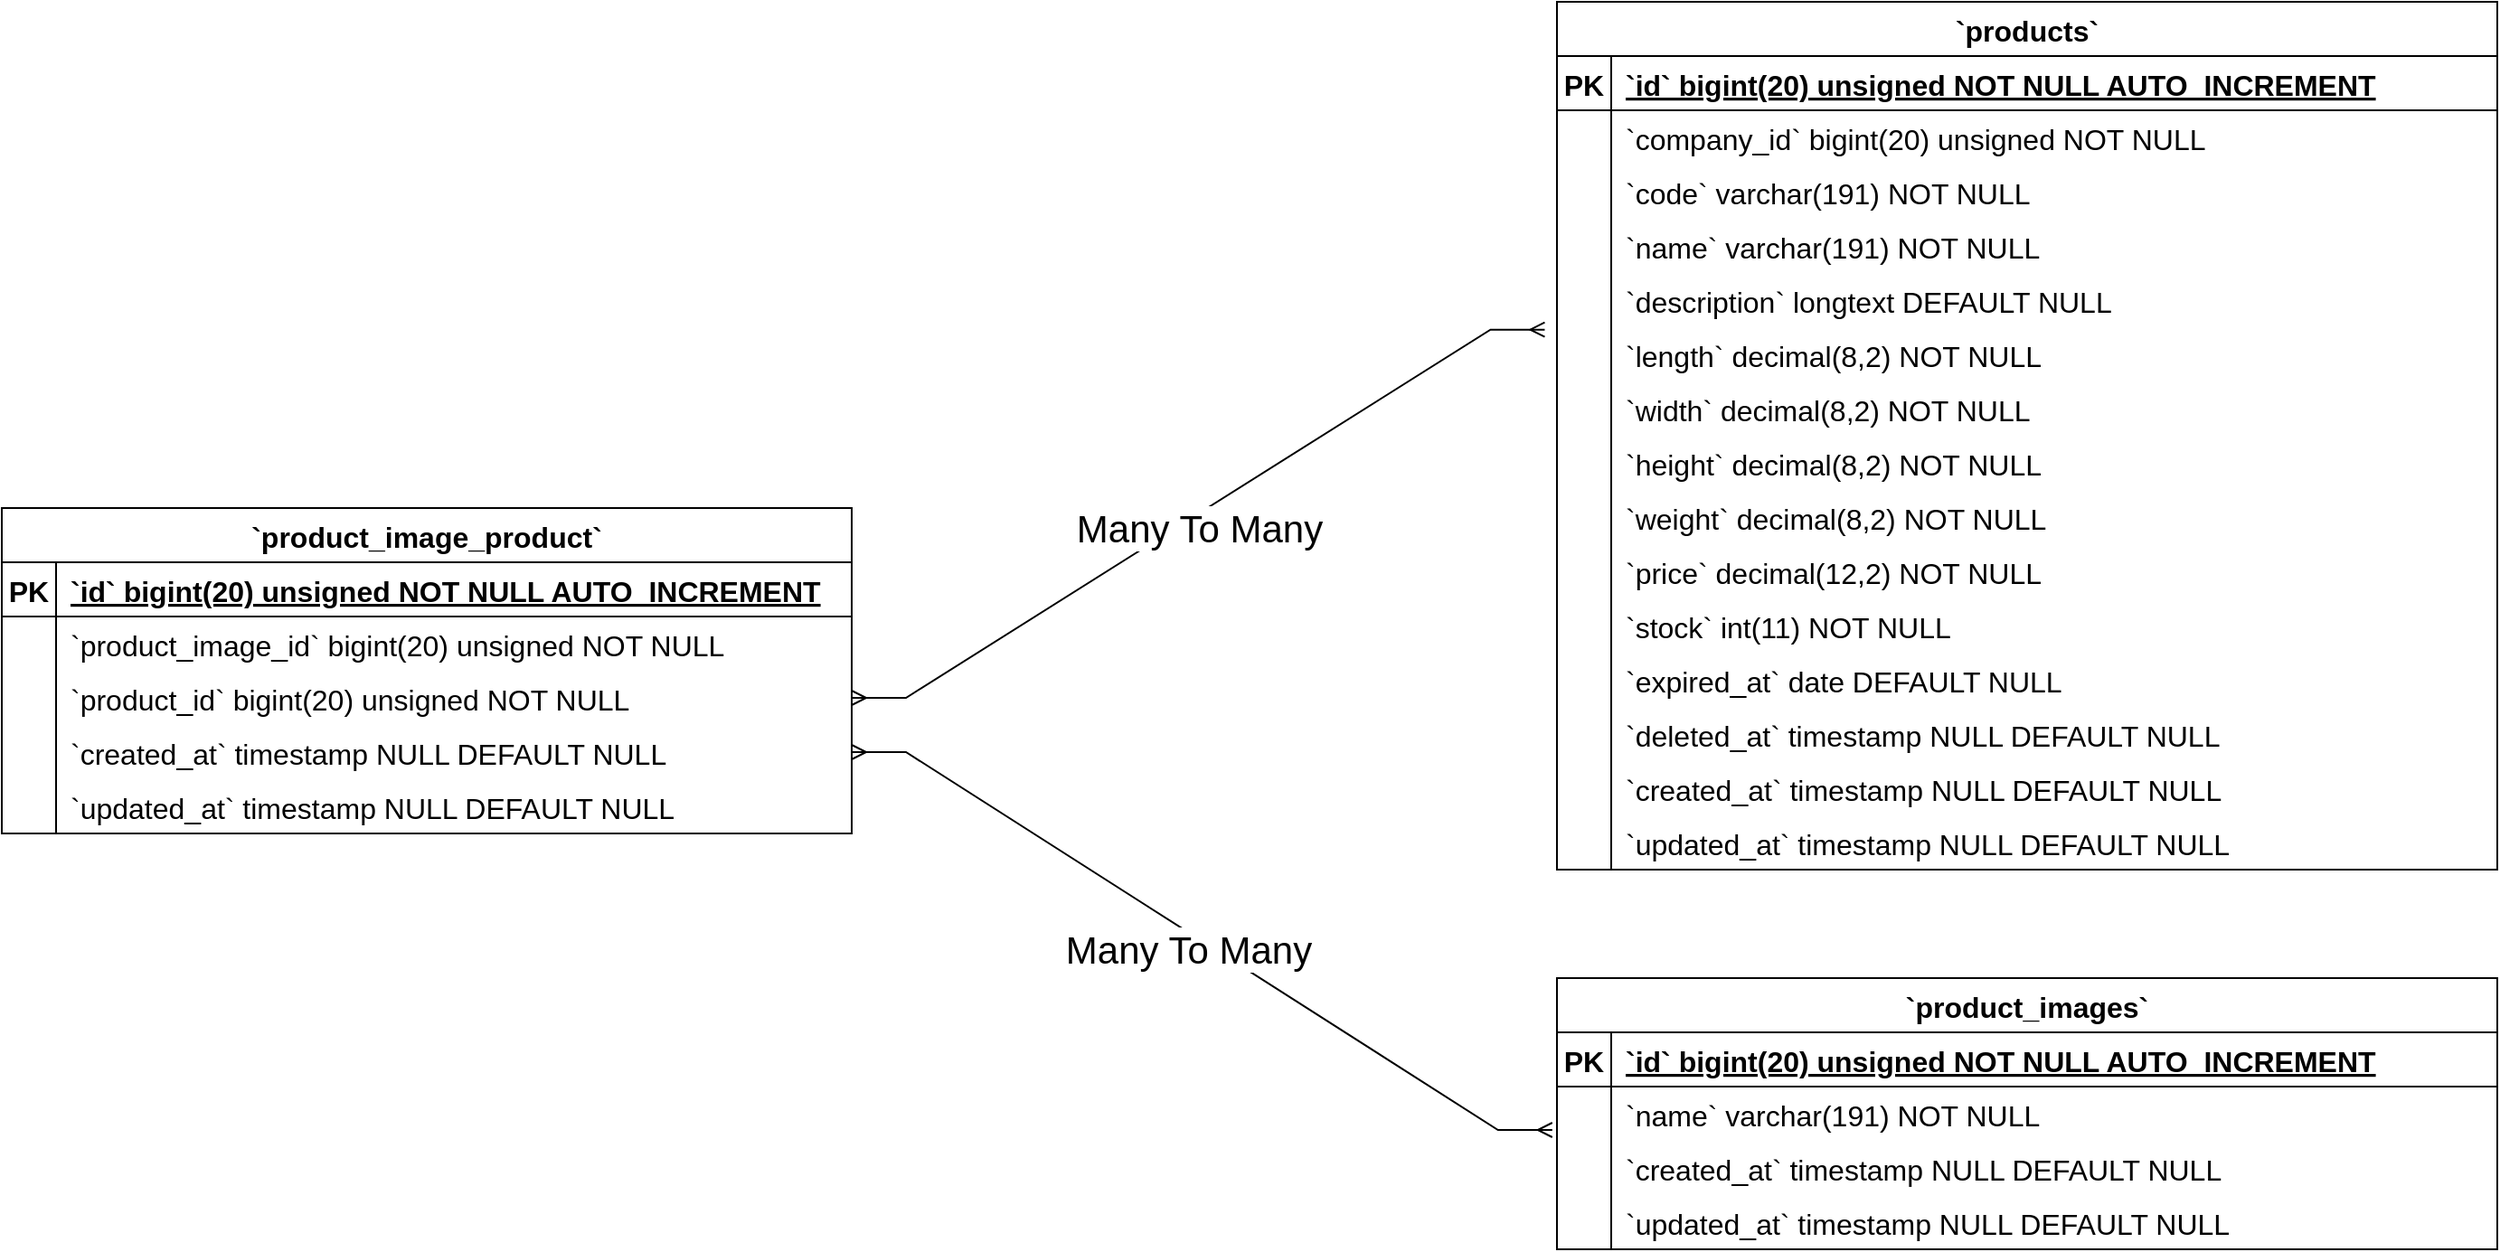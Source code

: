 <mxfile version="24.2.8" type="github">
  <diagram name="Page-1" id="Pa9MCiXlE8YnimnFzweT">
    <mxGraphModel dx="2438" dy="1924" grid="1" gridSize="10" guides="1" tooltips="1" connect="1" arrows="1" fold="1" page="1" pageScale="1" pageWidth="850" pageHeight="1100" math="0" shadow="0">
      <root>
        <mxCell id="0" />
        <mxCell id="1" parent="0" />
        <mxCell id="witN5gg1TcNGvjQ6K90e-1" value="`product_images`" style="shape=table;startSize=30;container=1;collapsible=1;childLayout=tableLayout;fixedRows=1;rowLines=0;fontStyle=1;align=center;resizeLast=1;fontSize=16;" vertex="1" parent="1">
          <mxGeometry x="610" y="520" width="520" height="150" as="geometry" />
        </mxCell>
        <mxCell id="witN5gg1TcNGvjQ6K90e-2" value="" style="shape=tableRow;horizontal=0;startSize=0;swimlaneHead=0;swimlaneBody=0;fillColor=none;collapsible=0;dropTarget=0;points=[[0,0.5],[1,0.5]];portConstraint=eastwest;strokeColor=inherit;top=0;left=0;right=0;bottom=1;fontSize=16;" vertex="1" parent="witN5gg1TcNGvjQ6K90e-1">
          <mxGeometry y="30" width="520" height="30" as="geometry" />
        </mxCell>
        <mxCell id="witN5gg1TcNGvjQ6K90e-3" value="PK" style="shape=partialRectangle;overflow=hidden;connectable=0;fillColor=none;strokeColor=inherit;top=0;left=0;bottom=0;right=0;fontStyle=1;fontSize=16;" vertex="1" parent="witN5gg1TcNGvjQ6K90e-2">
          <mxGeometry width="30" height="30" as="geometry">
            <mxRectangle width="30" height="30" as="alternateBounds" />
          </mxGeometry>
        </mxCell>
        <mxCell id="witN5gg1TcNGvjQ6K90e-4" value="`id` bigint(20) unsigned NOT NULL AUTO_INCREMENT" style="shape=partialRectangle;overflow=hidden;connectable=0;fillColor=none;align=left;strokeColor=inherit;top=0;left=0;bottom=0;right=0;spacingLeft=6;fontStyle=5;fontSize=16;" vertex="1" parent="witN5gg1TcNGvjQ6K90e-2">
          <mxGeometry x="30" width="490" height="30" as="geometry">
            <mxRectangle width="490" height="30" as="alternateBounds" />
          </mxGeometry>
        </mxCell>
        <mxCell id="witN5gg1TcNGvjQ6K90e-5" value="" style="shape=tableRow;horizontal=0;startSize=0;swimlaneHead=0;swimlaneBody=0;fillColor=none;collapsible=0;dropTarget=0;points=[[0,0.5],[1,0.5]];portConstraint=eastwest;strokeColor=inherit;top=0;left=0;right=0;bottom=0;fontSize=16;" vertex="1" parent="witN5gg1TcNGvjQ6K90e-1">
          <mxGeometry y="60" width="520" height="30" as="geometry" />
        </mxCell>
        <mxCell id="witN5gg1TcNGvjQ6K90e-6" value="" style="shape=partialRectangle;overflow=hidden;connectable=0;fillColor=none;strokeColor=inherit;top=0;left=0;bottom=0;right=0;fontSize=16;" vertex="1" parent="witN5gg1TcNGvjQ6K90e-5">
          <mxGeometry width="30" height="30" as="geometry">
            <mxRectangle width="30" height="30" as="alternateBounds" />
          </mxGeometry>
        </mxCell>
        <mxCell id="witN5gg1TcNGvjQ6K90e-7" value="`name` varchar(191) NOT NULL" style="shape=partialRectangle;overflow=hidden;connectable=0;fillColor=none;align=left;strokeColor=inherit;top=0;left=0;bottom=0;right=0;spacingLeft=6;fontSize=16;" vertex="1" parent="witN5gg1TcNGvjQ6K90e-5">
          <mxGeometry x="30" width="490" height="30" as="geometry">
            <mxRectangle width="490" height="30" as="alternateBounds" />
          </mxGeometry>
        </mxCell>
        <mxCell id="witN5gg1TcNGvjQ6K90e-8" value="" style="shape=tableRow;horizontal=0;startSize=0;swimlaneHead=0;swimlaneBody=0;fillColor=none;collapsible=0;dropTarget=0;points=[[0,0.5],[1,0.5]];portConstraint=eastwest;strokeColor=inherit;top=0;left=0;right=0;bottom=0;fontSize=16;" vertex="1" parent="witN5gg1TcNGvjQ6K90e-1">
          <mxGeometry y="90" width="520" height="30" as="geometry" />
        </mxCell>
        <mxCell id="witN5gg1TcNGvjQ6K90e-9" value="" style="shape=partialRectangle;overflow=hidden;connectable=0;fillColor=none;strokeColor=inherit;top=0;left=0;bottom=0;right=0;fontSize=16;" vertex="1" parent="witN5gg1TcNGvjQ6K90e-8">
          <mxGeometry width="30" height="30" as="geometry">
            <mxRectangle width="30" height="30" as="alternateBounds" />
          </mxGeometry>
        </mxCell>
        <mxCell id="witN5gg1TcNGvjQ6K90e-10" value="`created_at` timestamp NULL DEFAULT NULL" style="shape=partialRectangle;overflow=hidden;connectable=0;fillColor=none;align=left;strokeColor=inherit;top=0;left=0;bottom=0;right=0;spacingLeft=6;fontSize=16;" vertex="1" parent="witN5gg1TcNGvjQ6K90e-8">
          <mxGeometry x="30" width="490" height="30" as="geometry">
            <mxRectangle width="490" height="30" as="alternateBounds" />
          </mxGeometry>
        </mxCell>
        <mxCell id="witN5gg1TcNGvjQ6K90e-11" value="" style="shape=tableRow;horizontal=0;startSize=0;swimlaneHead=0;swimlaneBody=0;fillColor=none;collapsible=0;dropTarget=0;points=[[0,0.5],[1,0.5]];portConstraint=eastwest;strokeColor=inherit;top=0;left=0;right=0;bottom=0;fontSize=16;" vertex="1" parent="witN5gg1TcNGvjQ6K90e-1">
          <mxGeometry y="120" width="520" height="30" as="geometry" />
        </mxCell>
        <mxCell id="witN5gg1TcNGvjQ6K90e-12" value="" style="shape=partialRectangle;overflow=hidden;connectable=0;fillColor=none;strokeColor=inherit;top=0;left=0;bottom=0;right=0;fontSize=16;" vertex="1" parent="witN5gg1TcNGvjQ6K90e-11">
          <mxGeometry width="30" height="30" as="geometry">
            <mxRectangle width="30" height="30" as="alternateBounds" />
          </mxGeometry>
        </mxCell>
        <mxCell id="witN5gg1TcNGvjQ6K90e-13" value="`updated_at` timestamp NULL DEFAULT NULL" style="shape=partialRectangle;overflow=hidden;connectable=0;fillColor=none;align=left;strokeColor=inherit;top=0;left=0;bottom=0;right=0;spacingLeft=6;fontSize=16;" vertex="1" parent="witN5gg1TcNGvjQ6K90e-11">
          <mxGeometry x="30" width="490" height="30" as="geometry">
            <mxRectangle width="490" height="30" as="alternateBounds" />
          </mxGeometry>
        </mxCell>
        <mxCell id="witN5gg1TcNGvjQ6K90e-14" value="`product_image_product`" style="shape=table;startSize=30;container=1;collapsible=1;childLayout=tableLayout;fixedRows=1;rowLines=0;fontStyle=1;align=center;resizeLast=1;fontSize=16;" vertex="1" parent="1">
          <mxGeometry x="-250" y="260" width="470" height="180" as="geometry" />
        </mxCell>
        <mxCell id="witN5gg1TcNGvjQ6K90e-15" value="" style="shape=tableRow;horizontal=0;startSize=0;swimlaneHead=0;swimlaneBody=0;fillColor=none;collapsible=0;dropTarget=0;points=[[0,0.5],[1,0.5]];portConstraint=eastwest;strokeColor=inherit;top=0;left=0;right=0;bottom=1;fontSize=16;" vertex="1" parent="witN5gg1TcNGvjQ6K90e-14">
          <mxGeometry y="30" width="470" height="30" as="geometry" />
        </mxCell>
        <mxCell id="witN5gg1TcNGvjQ6K90e-16" value="PK" style="shape=partialRectangle;overflow=hidden;connectable=0;fillColor=none;strokeColor=inherit;top=0;left=0;bottom=0;right=0;fontStyle=1;fontSize=16;" vertex="1" parent="witN5gg1TcNGvjQ6K90e-15">
          <mxGeometry width="30" height="30" as="geometry">
            <mxRectangle width="30" height="30" as="alternateBounds" />
          </mxGeometry>
        </mxCell>
        <mxCell id="witN5gg1TcNGvjQ6K90e-17" value="`id` bigint(20) unsigned NOT NULL AUTO_INCREMENT" style="shape=partialRectangle;overflow=hidden;connectable=0;fillColor=none;align=left;strokeColor=inherit;top=0;left=0;bottom=0;right=0;spacingLeft=6;fontStyle=5;fontSize=16;" vertex="1" parent="witN5gg1TcNGvjQ6K90e-15">
          <mxGeometry x="30" width="440" height="30" as="geometry">
            <mxRectangle width="440" height="30" as="alternateBounds" />
          </mxGeometry>
        </mxCell>
        <mxCell id="witN5gg1TcNGvjQ6K90e-18" value="" style="shape=tableRow;horizontal=0;startSize=0;swimlaneHead=0;swimlaneBody=0;fillColor=none;collapsible=0;dropTarget=0;points=[[0,0.5],[1,0.5]];portConstraint=eastwest;strokeColor=inherit;top=0;left=0;right=0;bottom=0;fontSize=16;" vertex="1" parent="witN5gg1TcNGvjQ6K90e-14">
          <mxGeometry y="60" width="470" height="30" as="geometry" />
        </mxCell>
        <mxCell id="witN5gg1TcNGvjQ6K90e-19" value="" style="shape=partialRectangle;overflow=hidden;connectable=0;fillColor=none;strokeColor=inherit;top=0;left=0;bottom=0;right=0;fontSize=16;" vertex="1" parent="witN5gg1TcNGvjQ6K90e-18">
          <mxGeometry width="30" height="30" as="geometry">
            <mxRectangle width="30" height="30" as="alternateBounds" />
          </mxGeometry>
        </mxCell>
        <mxCell id="witN5gg1TcNGvjQ6K90e-20" value="`product_image_id` bigint(20) unsigned NOT NULL" style="shape=partialRectangle;overflow=hidden;connectable=0;fillColor=none;align=left;strokeColor=inherit;top=0;left=0;bottom=0;right=0;spacingLeft=6;fontSize=16;" vertex="1" parent="witN5gg1TcNGvjQ6K90e-18">
          <mxGeometry x="30" width="440" height="30" as="geometry">
            <mxRectangle width="440" height="30" as="alternateBounds" />
          </mxGeometry>
        </mxCell>
        <mxCell id="witN5gg1TcNGvjQ6K90e-21" value="" style="shape=tableRow;horizontal=0;startSize=0;swimlaneHead=0;swimlaneBody=0;fillColor=none;collapsible=0;dropTarget=0;points=[[0,0.5],[1,0.5]];portConstraint=eastwest;strokeColor=inherit;top=0;left=0;right=0;bottom=0;fontSize=16;" vertex="1" parent="witN5gg1TcNGvjQ6K90e-14">
          <mxGeometry y="90" width="470" height="30" as="geometry" />
        </mxCell>
        <mxCell id="witN5gg1TcNGvjQ6K90e-22" value="" style="shape=partialRectangle;overflow=hidden;connectable=0;fillColor=none;strokeColor=inherit;top=0;left=0;bottom=0;right=0;fontSize=16;" vertex="1" parent="witN5gg1TcNGvjQ6K90e-21">
          <mxGeometry width="30" height="30" as="geometry">
            <mxRectangle width="30" height="30" as="alternateBounds" />
          </mxGeometry>
        </mxCell>
        <mxCell id="witN5gg1TcNGvjQ6K90e-23" value="`product_id` bigint(20) unsigned NOT NULL" style="shape=partialRectangle;overflow=hidden;connectable=0;fillColor=none;align=left;strokeColor=inherit;top=0;left=0;bottom=0;right=0;spacingLeft=6;fontSize=16;" vertex="1" parent="witN5gg1TcNGvjQ6K90e-21">
          <mxGeometry x="30" width="440" height="30" as="geometry">
            <mxRectangle width="440" height="30" as="alternateBounds" />
          </mxGeometry>
        </mxCell>
        <mxCell id="witN5gg1TcNGvjQ6K90e-24" value="" style="shape=tableRow;horizontal=0;startSize=0;swimlaneHead=0;swimlaneBody=0;fillColor=none;collapsible=0;dropTarget=0;points=[[0,0.5],[1,0.5]];portConstraint=eastwest;strokeColor=inherit;top=0;left=0;right=0;bottom=0;fontSize=16;" vertex="1" parent="witN5gg1TcNGvjQ6K90e-14">
          <mxGeometry y="120" width="470" height="30" as="geometry" />
        </mxCell>
        <mxCell id="witN5gg1TcNGvjQ6K90e-25" value="" style="shape=partialRectangle;overflow=hidden;connectable=0;fillColor=none;strokeColor=inherit;top=0;left=0;bottom=0;right=0;fontSize=16;" vertex="1" parent="witN5gg1TcNGvjQ6K90e-24">
          <mxGeometry width="30" height="30" as="geometry">
            <mxRectangle width="30" height="30" as="alternateBounds" />
          </mxGeometry>
        </mxCell>
        <mxCell id="witN5gg1TcNGvjQ6K90e-26" value="`created_at` timestamp NULL DEFAULT NULL" style="shape=partialRectangle;overflow=hidden;connectable=0;fillColor=none;align=left;strokeColor=inherit;top=0;left=0;bottom=0;right=0;spacingLeft=6;fontSize=16;" vertex="1" parent="witN5gg1TcNGvjQ6K90e-24">
          <mxGeometry x="30" width="440" height="30" as="geometry">
            <mxRectangle width="440" height="30" as="alternateBounds" />
          </mxGeometry>
        </mxCell>
        <mxCell id="witN5gg1TcNGvjQ6K90e-27" value="" style="shape=tableRow;horizontal=0;startSize=0;swimlaneHead=0;swimlaneBody=0;fillColor=none;collapsible=0;dropTarget=0;points=[[0,0.5],[1,0.5]];portConstraint=eastwest;strokeColor=inherit;top=0;left=0;right=0;bottom=0;fontSize=16;" vertex="1" parent="witN5gg1TcNGvjQ6K90e-14">
          <mxGeometry y="150" width="470" height="30" as="geometry" />
        </mxCell>
        <mxCell id="witN5gg1TcNGvjQ6K90e-28" value="" style="shape=partialRectangle;overflow=hidden;connectable=0;fillColor=none;strokeColor=inherit;top=0;left=0;bottom=0;right=0;fontSize=16;" vertex="1" parent="witN5gg1TcNGvjQ6K90e-27">
          <mxGeometry width="30" height="30" as="geometry">
            <mxRectangle width="30" height="30" as="alternateBounds" />
          </mxGeometry>
        </mxCell>
        <mxCell id="witN5gg1TcNGvjQ6K90e-29" value="`updated_at` timestamp NULL DEFAULT NULL" style="shape=partialRectangle;overflow=hidden;connectable=0;fillColor=none;align=left;strokeColor=inherit;top=0;left=0;bottom=0;right=0;spacingLeft=6;fontSize=16;" vertex="1" parent="witN5gg1TcNGvjQ6K90e-27">
          <mxGeometry x="30" width="440" height="30" as="geometry">
            <mxRectangle width="440" height="30" as="alternateBounds" />
          </mxGeometry>
        </mxCell>
        <mxCell id="witN5gg1TcNGvjQ6K90e-30" value="`products`" style="shape=table;startSize=30;container=1;collapsible=1;childLayout=tableLayout;fixedRows=1;rowLines=0;fontStyle=1;align=center;resizeLast=1;fontSize=16;" vertex="1" parent="1">
          <mxGeometry x="610" y="-20" width="520" height="480" as="geometry" />
        </mxCell>
        <mxCell id="witN5gg1TcNGvjQ6K90e-31" value="" style="shape=tableRow;horizontal=0;startSize=0;swimlaneHead=0;swimlaneBody=0;fillColor=none;collapsible=0;dropTarget=0;points=[[0,0.5],[1,0.5]];portConstraint=eastwest;strokeColor=inherit;top=0;left=0;right=0;bottom=1;fontSize=16;" vertex="1" parent="witN5gg1TcNGvjQ6K90e-30">
          <mxGeometry y="30" width="520" height="30" as="geometry" />
        </mxCell>
        <mxCell id="witN5gg1TcNGvjQ6K90e-32" value="PK" style="shape=partialRectangle;overflow=hidden;connectable=0;fillColor=none;strokeColor=inherit;top=0;left=0;bottom=0;right=0;fontStyle=1;fontSize=16;" vertex="1" parent="witN5gg1TcNGvjQ6K90e-31">
          <mxGeometry width="30" height="30" as="geometry">
            <mxRectangle width="30" height="30" as="alternateBounds" />
          </mxGeometry>
        </mxCell>
        <mxCell id="witN5gg1TcNGvjQ6K90e-33" value="`id` bigint(20) unsigned NOT NULL AUTO_INCREMENT" style="shape=partialRectangle;overflow=hidden;connectable=0;fillColor=none;align=left;strokeColor=inherit;top=0;left=0;bottom=0;right=0;spacingLeft=6;fontStyle=5;fontSize=16;" vertex="1" parent="witN5gg1TcNGvjQ6K90e-31">
          <mxGeometry x="30" width="490" height="30" as="geometry">
            <mxRectangle width="490" height="30" as="alternateBounds" />
          </mxGeometry>
        </mxCell>
        <mxCell id="witN5gg1TcNGvjQ6K90e-34" value="" style="shape=tableRow;horizontal=0;startSize=0;swimlaneHead=0;swimlaneBody=0;fillColor=none;collapsible=0;dropTarget=0;points=[[0,0.5],[1,0.5]];portConstraint=eastwest;strokeColor=inherit;top=0;left=0;right=0;bottom=0;fontSize=16;" vertex="1" parent="witN5gg1TcNGvjQ6K90e-30">
          <mxGeometry y="60" width="520" height="30" as="geometry" />
        </mxCell>
        <mxCell id="witN5gg1TcNGvjQ6K90e-35" value="" style="shape=partialRectangle;overflow=hidden;connectable=0;fillColor=none;strokeColor=inherit;top=0;left=0;bottom=0;right=0;fontSize=16;" vertex="1" parent="witN5gg1TcNGvjQ6K90e-34">
          <mxGeometry width="30" height="30" as="geometry">
            <mxRectangle width="30" height="30" as="alternateBounds" />
          </mxGeometry>
        </mxCell>
        <mxCell id="witN5gg1TcNGvjQ6K90e-36" value="`company_id` bigint(20) unsigned NOT NULL" style="shape=partialRectangle;overflow=hidden;connectable=0;fillColor=none;align=left;strokeColor=inherit;top=0;left=0;bottom=0;right=0;spacingLeft=6;fontSize=16;" vertex="1" parent="witN5gg1TcNGvjQ6K90e-34">
          <mxGeometry x="30" width="490" height="30" as="geometry">
            <mxRectangle width="490" height="30" as="alternateBounds" />
          </mxGeometry>
        </mxCell>
        <mxCell id="witN5gg1TcNGvjQ6K90e-37" value="" style="shape=tableRow;horizontal=0;startSize=0;swimlaneHead=0;swimlaneBody=0;fillColor=none;collapsible=0;dropTarget=0;points=[[0,0.5],[1,0.5]];portConstraint=eastwest;strokeColor=inherit;top=0;left=0;right=0;bottom=0;fontSize=16;" vertex="1" parent="witN5gg1TcNGvjQ6K90e-30">
          <mxGeometry y="90" width="520" height="30" as="geometry" />
        </mxCell>
        <mxCell id="witN5gg1TcNGvjQ6K90e-38" value="" style="shape=partialRectangle;overflow=hidden;connectable=0;fillColor=none;strokeColor=inherit;top=0;left=0;bottom=0;right=0;fontSize=16;" vertex="1" parent="witN5gg1TcNGvjQ6K90e-37">
          <mxGeometry width="30" height="30" as="geometry">
            <mxRectangle width="30" height="30" as="alternateBounds" />
          </mxGeometry>
        </mxCell>
        <mxCell id="witN5gg1TcNGvjQ6K90e-39" value="`code` varchar(191) NOT NULL" style="shape=partialRectangle;overflow=hidden;connectable=0;fillColor=none;align=left;strokeColor=inherit;top=0;left=0;bottom=0;right=0;spacingLeft=6;fontSize=16;" vertex="1" parent="witN5gg1TcNGvjQ6K90e-37">
          <mxGeometry x="30" width="490" height="30" as="geometry">
            <mxRectangle width="490" height="30" as="alternateBounds" />
          </mxGeometry>
        </mxCell>
        <mxCell id="witN5gg1TcNGvjQ6K90e-40" value="" style="shape=tableRow;horizontal=0;startSize=0;swimlaneHead=0;swimlaneBody=0;fillColor=none;collapsible=0;dropTarget=0;points=[[0,0.5],[1,0.5]];portConstraint=eastwest;strokeColor=inherit;top=0;left=0;right=0;bottom=0;fontSize=16;" vertex="1" parent="witN5gg1TcNGvjQ6K90e-30">
          <mxGeometry y="120" width="520" height="30" as="geometry" />
        </mxCell>
        <mxCell id="witN5gg1TcNGvjQ6K90e-41" value="" style="shape=partialRectangle;overflow=hidden;connectable=0;fillColor=none;strokeColor=inherit;top=0;left=0;bottom=0;right=0;fontSize=16;" vertex="1" parent="witN5gg1TcNGvjQ6K90e-40">
          <mxGeometry width="30" height="30" as="geometry">
            <mxRectangle width="30" height="30" as="alternateBounds" />
          </mxGeometry>
        </mxCell>
        <mxCell id="witN5gg1TcNGvjQ6K90e-42" value="`name` varchar(191) NOT NULL" style="shape=partialRectangle;overflow=hidden;connectable=0;fillColor=none;align=left;strokeColor=inherit;top=0;left=0;bottom=0;right=0;spacingLeft=6;fontSize=16;" vertex="1" parent="witN5gg1TcNGvjQ6K90e-40">
          <mxGeometry x="30" width="490" height="30" as="geometry">
            <mxRectangle width="490" height="30" as="alternateBounds" />
          </mxGeometry>
        </mxCell>
        <mxCell id="witN5gg1TcNGvjQ6K90e-43" value="" style="shape=tableRow;horizontal=0;startSize=0;swimlaneHead=0;swimlaneBody=0;fillColor=none;collapsible=0;dropTarget=0;points=[[0,0.5],[1,0.5]];portConstraint=eastwest;strokeColor=inherit;top=0;left=0;right=0;bottom=0;fontSize=16;" vertex="1" parent="witN5gg1TcNGvjQ6K90e-30">
          <mxGeometry y="150" width="520" height="30" as="geometry" />
        </mxCell>
        <mxCell id="witN5gg1TcNGvjQ6K90e-44" value="" style="shape=partialRectangle;overflow=hidden;connectable=0;fillColor=none;strokeColor=inherit;top=0;left=0;bottom=0;right=0;fontSize=16;" vertex="1" parent="witN5gg1TcNGvjQ6K90e-43">
          <mxGeometry width="30" height="30" as="geometry">
            <mxRectangle width="30" height="30" as="alternateBounds" />
          </mxGeometry>
        </mxCell>
        <mxCell id="witN5gg1TcNGvjQ6K90e-45" value="`description` longtext DEFAULT NULL" style="shape=partialRectangle;overflow=hidden;connectable=0;fillColor=none;align=left;strokeColor=inherit;top=0;left=0;bottom=0;right=0;spacingLeft=6;fontSize=16;" vertex="1" parent="witN5gg1TcNGvjQ6K90e-43">
          <mxGeometry x="30" width="490" height="30" as="geometry">
            <mxRectangle width="490" height="30" as="alternateBounds" />
          </mxGeometry>
        </mxCell>
        <mxCell id="witN5gg1TcNGvjQ6K90e-46" value="" style="shape=tableRow;horizontal=0;startSize=0;swimlaneHead=0;swimlaneBody=0;fillColor=none;collapsible=0;dropTarget=0;points=[[0,0.5],[1,0.5]];portConstraint=eastwest;strokeColor=inherit;top=0;left=0;right=0;bottom=0;fontSize=16;" vertex="1" parent="witN5gg1TcNGvjQ6K90e-30">
          <mxGeometry y="180" width="520" height="30" as="geometry" />
        </mxCell>
        <mxCell id="witN5gg1TcNGvjQ6K90e-47" value="" style="shape=partialRectangle;overflow=hidden;connectable=0;fillColor=none;strokeColor=inherit;top=0;left=0;bottom=0;right=0;fontSize=16;" vertex="1" parent="witN5gg1TcNGvjQ6K90e-46">
          <mxGeometry width="30" height="30" as="geometry">
            <mxRectangle width="30" height="30" as="alternateBounds" />
          </mxGeometry>
        </mxCell>
        <mxCell id="witN5gg1TcNGvjQ6K90e-48" value="`length` decimal(8,2) NOT NULL" style="shape=partialRectangle;overflow=hidden;connectable=0;fillColor=none;align=left;strokeColor=inherit;top=0;left=0;bottom=0;right=0;spacingLeft=6;fontSize=16;" vertex="1" parent="witN5gg1TcNGvjQ6K90e-46">
          <mxGeometry x="30" width="490" height="30" as="geometry">
            <mxRectangle width="490" height="30" as="alternateBounds" />
          </mxGeometry>
        </mxCell>
        <mxCell id="witN5gg1TcNGvjQ6K90e-49" value="" style="shape=tableRow;horizontal=0;startSize=0;swimlaneHead=0;swimlaneBody=0;fillColor=none;collapsible=0;dropTarget=0;points=[[0,0.5],[1,0.5]];portConstraint=eastwest;strokeColor=inherit;top=0;left=0;right=0;bottom=0;fontSize=16;" vertex="1" parent="witN5gg1TcNGvjQ6K90e-30">
          <mxGeometry y="210" width="520" height="30" as="geometry" />
        </mxCell>
        <mxCell id="witN5gg1TcNGvjQ6K90e-50" value="" style="shape=partialRectangle;overflow=hidden;connectable=0;fillColor=none;strokeColor=inherit;top=0;left=0;bottom=0;right=0;fontSize=16;" vertex="1" parent="witN5gg1TcNGvjQ6K90e-49">
          <mxGeometry width="30" height="30" as="geometry">
            <mxRectangle width="30" height="30" as="alternateBounds" />
          </mxGeometry>
        </mxCell>
        <mxCell id="witN5gg1TcNGvjQ6K90e-51" value="`width` decimal(8,2) NOT NULL" style="shape=partialRectangle;overflow=hidden;connectable=0;fillColor=none;align=left;strokeColor=inherit;top=0;left=0;bottom=0;right=0;spacingLeft=6;fontSize=16;" vertex="1" parent="witN5gg1TcNGvjQ6K90e-49">
          <mxGeometry x="30" width="490" height="30" as="geometry">
            <mxRectangle width="490" height="30" as="alternateBounds" />
          </mxGeometry>
        </mxCell>
        <mxCell id="witN5gg1TcNGvjQ6K90e-52" value="" style="shape=tableRow;horizontal=0;startSize=0;swimlaneHead=0;swimlaneBody=0;fillColor=none;collapsible=0;dropTarget=0;points=[[0,0.5],[1,0.5]];portConstraint=eastwest;strokeColor=inherit;top=0;left=0;right=0;bottom=0;fontSize=16;" vertex="1" parent="witN5gg1TcNGvjQ6K90e-30">
          <mxGeometry y="240" width="520" height="30" as="geometry" />
        </mxCell>
        <mxCell id="witN5gg1TcNGvjQ6K90e-53" value="" style="shape=partialRectangle;overflow=hidden;connectable=0;fillColor=none;strokeColor=inherit;top=0;left=0;bottom=0;right=0;fontSize=16;" vertex="1" parent="witN5gg1TcNGvjQ6K90e-52">
          <mxGeometry width="30" height="30" as="geometry">
            <mxRectangle width="30" height="30" as="alternateBounds" />
          </mxGeometry>
        </mxCell>
        <mxCell id="witN5gg1TcNGvjQ6K90e-54" value="`height` decimal(8,2) NOT NULL" style="shape=partialRectangle;overflow=hidden;connectable=0;fillColor=none;align=left;strokeColor=inherit;top=0;left=0;bottom=0;right=0;spacingLeft=6;fontSize=16;" vertex="1" parent="witN5gg1TcNGvjQ6K90e-52">
          <mxGeometry x="30" width="490" height="30" as="geometry">
            <mxRectangle width="490" height="30" as="alternateBounds" />
          </mxGeometry>
        </mxCell>
        <mxCell id="witN5gg1TcNGvjQ6K90e-55" value="" style="shape=tableRow;horizontal=0;startSize=0;swimlaneHead=0;swimlaneBody=0;fillColor=none;collapsible=0;dropTarget=0;points=[[0,0.5],[1,0.5]];portConstraint=eastwest;strokeColor=inherit;top=0;left=0;right=0;bottom=0;fontSize=16;" vertex="1" parent="witN5gg1TcNGvjQ6K90e-30">
          <mxGeometry y="270" width="520" height="30" as="geometry" />
        </mxCell>
        <mxCell id="witN5gg1TcNGvjQ6K90e-56" value="" style="shape=partialRectangle;overflow=hidden;connectable=0;fillColor=none;strokeColor=inherit;top=0;left=0;bottom=0;right=0;fontSize=16;" vertex="1" parent="witN5gg1TcNGvjQ6K90e-55">
          <mxGeometry width="30" height="30" as="geometry">
            <mxRectangle width="30" height="30" as="alternateBounds" />
          </mxGeometry>
        </mxCell>
        <mxCell id="witN5gg1TcNGvjQ6K90e-57" value="`weight` decimal(8,2) NOT NULL" style="shape=partialRectangle;overflow=hidden;connectable=0;fillColor=none;align=left;strokeColor=inherit;top=0;left=0;bottom=0;right=0;spacingLeft=6;fontSize=16;" vertex="1" parent="witN5gg1TcNGvjQ6K90e-55">
          <mxGeometry x="30" width="490" height="30" as="geometry">
            <mxRectangle width="490" height="30" as="alternateBounds" />
          </mxGeometry>
        </mxCell>
        <mxCell id="witN5gg1TcNGvjQ6K90e-58" value="" style="shape=tableRow;horizontal=0;startSize=0;swimlaneHead=0;swimlaneBody=0;fillColor=none;collapsible=0;dropTarget=0;points=[[0,0.5],[1,0.5]];portConstraint=eastwest;strokeColor=inherit;top=0;left=0;right=0;bottom=0;fontSize=16;" vertex="1" parent="witN5gg1TcNGvjQ6K90e-30">
          <mxGeometry y="300" width="520" height="30" as="geometry" />
        </mxCell>
        <mxCell id="witN5gg1TcNGvjQ6K90e-59" value="" style="shape=partialRectangle;overflow=hidden;connectable=0;fillColor=none;strokeColor=inherit;top=0;left=0;bottom=0;right=0;fontSize=16;" vertex="1" parent="witN5gg1TcNGvjQ6K90e-58">
          <mxGeometry width="30" height="30" as="geometry">
            <mxRectangle width="30" height="30" as="alternateBounds" />
          </mxGeometry>
        </mxCell>
        <mxCell id="witN5gg1TcNGvjQ6K90e-60" value="`price` decimal(12,2) NOT NULL" style="shape=partialRectangle;overflow=hidden;connectable=0;fillColor=none;align=left;strokeColor=inherit;top=0;left=0;bottom=0;right=0;spacingLeft=6;fontSize=16;" vertex="1" parent="witN5gg1TcNGvjQ6K90e-58">
          <mxGeometry x="30" width="490" height="30" as="geometry">
            <mxRectangle width="490" height="30" as="alternateBounds" />
          </mxGeometry>
        </mxCell>
        <mxCell id="witN5gg1TcNGvjQ6K90e-61" value="" style="shape=tableRow;horizontal=0;startSize=0;swimlaneHead=0;swimlaneBody=0;fillColor=none;collapsible=0;dropTarget=0;points=[[0,0.5],[1,0.5]];portConstraint=eastwest;strokeColor=inherit;top=0;left=0;right=0;bottom=0;fontSize=16;" vertex="1" parent="witN5gg1TcNGvjQ6K90e-30">
          <mxGeometry y="330" width="520" height="30" as="geometry" />
        </mxCell>
        <mxCell id="witN5gg1TcNGvjQ6K90e-62" value="" style="shape=partialRectangle;overflow=hidden;connectable=0;fillColor=none;strokeColor=inherit;top=0;left=0;bottom=0;right=0;fontSize=16;" vertex="1" parent="witN5gg1TcNGvjQ6K90e-61">
          <mxGeometry width="30" height="30" as="geometry">
            <mxRectangle width="30" height="30" as="alternateBounds" />
          </mxGeometry>
        </mxCell>
        <mxCell id="witN5gg1TcNGvjQ6K90e-63" value="`stock` int(11) NOT NULL" style="shape=partialRectangle;overflow=hidden;connectable=0;fillColor=none;align=left;strokeColor=inherit;top=0;left=0;bottom=0;right=0;spacingLeft=6;fontSize=16;" vertex="1" parent="witN5gg1TcNGvjQ6K90e-61">
          <mxGeometry x="30" width="490" height="30" as="geometry">
            <mxRectangle width="490" height="30" as="alternateBounds" />
          </mxGeometry>
        </mxCell>
        <mxCell id="witN5gg1TcNGvjQ6K90e-64" value="" style="shape=tableRow;horizontal=0;startSize=0;swimlaneHead=0;swimlaneBody=0;fillColor=none;collapsible=0;dropTarget=0;points=[[0,0.5],[1,0.5]];portConstraint=eastwest;strokeColor=inherit;top=0;left=0;right=0;bottom=0;fontSize=16;" vertex="1" parent="witN5gg1TcNGvjQ6K90e-30">
          <mxGeometry y="360" width="520" height="30" as="geometry" />
        </mxCell>
        <mxCell id="witN5gg1TcNGvjQ6K90e-65" value="" style="shape=partialRectangle;overflow=hidden;connectable=0;fillColor=none;strokeColor=inherit;top=0;left=0;bottom=0;right=0;fontSize=16;" vertex="1" parent="witN5gg1TcNGvjQ6K90e-64">
          <mxGeometry width="30" height="30" as="geometry">
            <mxRectangle width="30" height="30" as="alternateBounds" />
          </mxGeometry>
        </mxCell>
        <mxCell id="witN5gg1TcNGvjQ6K90e-66" value="`expired_at` date DEFAULT NULL" style="shape=partialRectangle;overflow=hidden;connectable=0;fillColor=none;align=left;strokeColor=inherit;top=0;left=0;bottom=0;right=0;spacingLeft=6;fontSize=16;" vertex="1" parent="witN5gg1TcNGvjQ6K90e-64">
          <mxGeometry x="30" width="490" height="30" as="geometry">
            <mxRectangle width="490" height="30" as="alternateBounds" />
          </mxGeometry>
        </mxCell>
        <mxCell id="witN5gg1TcNGvjQ6K90e-67" value="" style="shape=tableRow;horizontal=0;startSize=0;swimlaneHead=0;swimlaneBody=0;fillColor=none;collapsible=0;dropTarget=0;points=[[0,0.5],[1,0.5]];portConstraint=eastwest;strokeColor=inherit;top=0;left=0;right=0;bottom=0;fontSize=16;" vertex="1" parent="witN5gg1TcNGvjQ6K90e-30">
          <mxGeometry y="390" width="520" height="30" as="geometry" />
        </mxCell>
        <mxCell id="witN5gg1TcNGvjQ6K90e-68" value="" style="shape=partialRectangle;overflow=hidden;connectable=0;fillColor=none;strokeColor=inherit;top=0;left=0;bottom=0;right=0;fontSize=16;" vertex="1" parent="witN5gg1TcNGvjQ6K90e-67">
          <mxGeometry width="30" height="30" as="geometry">
            <mxRectangle width="30" height="30" as="alternateBounds" />
          </mxGeometry>
        </mxCell>
        <mxCell id="witN5gg1TcNGvjQ6K90e-69" value="`deleted_at` timestamp NULL DEFAULT NULL" style="shape=partialRectangle;overflow=hidden;connectable=0;fillColor=none;align=left;strokeColor=inherit;top=0;left=0;bottom=0;right=0;spacingLeft=6;fontSize=16;" vertex="1" parent="witN5gg1TcNGvjQ6K90e-67">
          <mxGeometry x="30" width="490" height="30" as="geometry">
            <mxRectangle width="490" height="30" as="alternateBounds" />
          </mxGeometry>
        </mxCell>
        <mxCell id="witN5gg1TcNGvjQ6K90e-70" value="" style="shape=tableRow;horizontal=0;startSize=0;swimlaneHead=0;swimlaneBody=0;fillColor=none;collapsible=0;dropTarget=0;points=[[0,0.5],[1,0.5]];portConstraint=eastwest;strokeColor=inherit;top=0;left=0;right=0;bottom=0;fontSize=16;" vertex="1" parent="witN5gg1TcNGvjQ6K90e-30">
          <mxGeometry y="420" width="520" height="30" as="geometry" />
        </mxCell>
        <mxCell id="witN5gg1TcNGvjQ6K90e-71" value="" style="shape=partialRectangle;overflow=hidden;connectable=0;fillColor=none;strokeColor=inherit;top=0;left=0;bottom=0;right=0;fontSize=16;" vertex="1" parent="witN5gg1TcNGvjQ6K90e-70">
          <mxGeometry width="30" height="30" as="geometry">
            <mxRectangle width="30" height="30" as="alternateBounds" />
          </mxGeometry>
        </mxCell>
        <mxCell id="witN5gg1TcNGvjQ6K90e-72" value="`created_at` timestamp NULL DEFAULT NULL" style="shape=partialRectangle;overflow=hidden;connectable=0;fillColor=none;align=left;strokeColor=inherit;top=0;left=0;bottom=0;right=0;spacingLeft=6;fontSize=16;" vertex="1" parent="witN5gg1TcNGvjQ6K90e-70">
          <mxGeometry x="30" width="490" height="30" as="geometry">
            <mxRectangle width="490" height="30" as="alternateBounds" />
          </mxGeometry>
        </mxCell>
        <mxCell id="witN5gg1TcNGvjQ6K90e-73" value="" style="shape=tableRow;horizontal=0;startSize=0;swimlaneHead=0;swimlaneBody=0;fillColor=none;collapsible=0;dropTarget=0;points=[[0,0.5],[1,0.5]];portConstraint=eastwest;strokeColor=inherit;top=0;left=0;right=0;bottom=0;fontSize=16;" vertex="1" parent="witN5gg1TcNGvjQ6K90e-30">
          <mxGeometry y="450" width="520" height="30" as="geometry" />
        </mxCell>
        <mxCell id="witN5gg1TcNGvjQ6K90e-74" value="" style="shape=partialRectangle;overflow=hidden;connectable=0;fillColor=none;strokeColor=inherit;top=0;left=0;bottom=0;right=0;fontSize=16;" vertex="1" parent="witN5gg1TcNGvjQ6K90e-73">
          <mxGeometry width="30" height="30" as="geometry">
            <mxRectangle width="30" height="30" as="alternateBounds" />
          </mxGeometry>
        </mxCell>
        <mxCell id="witN5gg1TcNGvjQ6K90e-75" value="`updated_at` timestamp NULL DEFAULT NULL" style="shape=partialRectangle;overflow=hidden;connectable=0;fillColor=none;align=left;strokeColor=inherit;top=0;left=0;bottom=0;right=0;spacingLeft=6;fontSize=16;" vertex="1" parent="witN5gg1TcNGvjQ6K90e-73">
          <mxGeometry x="30" width="490" height="30" as="geometry">
            <mxRectangle width="490" height="30" as="alternateBounds" />
          </mxGeometry>
        </mxCell>
        <mxCell id="witN5gg1TcNGvjQ6K90e-77" value="" style="edgeStyle=entityRelationEdgeStyle;fontSize=12;html=1;endArrow=ERmany;startArrow=ERmany;rounded=0;exitX=1;exitY=0.5;exitDx=0;exitDy=0;entryX=-0.013;entryY=0.044;entryDx=0;entryDy=0;entryPerimeter=0;" edge="1" parent="1" source="witN5gg1TcNGvjQ6K90e-21" target="witN5gg1TcNGvjQ6K90e-46">
          <mxGeometry width="100" height="100" relative="1" as="geometry">
            <mxPoint x="490" y="370" as="sourcePoint" />
            <mxPoint x="590" y="270" as="targetPoint" />
          </mxGeometry>
        </mxCell>
        <mxCell id="witN5gg1TcNGvjQ6K90e-78" value="Many To Many" style="edgeLabel;html=1;align=center;verticalAlign=middle;resizable=0;points=[];fontSize=21;" vertex="1" connectable="0" parent="witN5gg1TcNGvjQ6K90e-77">
          <mxGeometry x="-0.017" y="-7" relative="1" as="geometry">
            <mxPoint x="-1" as="offset" />
          </mxGeometry>
        </mxCell>
        <mxCell id="witN5gg1TcNGvjQ6K90e-79" value="" style="edgeStyle=entityRelationEdgeStyle;fontSize=12;html=1;endArrow=ERmany;startArrow=ERmany;rounded=0;exitX=1;exitY=0.5;exitDx=0;exitDy=0;entryX=-0.005;entryY=-0.2;entryDx=0;entryDy=0;entryPerimeter=0;" edge="1" parent="1" source="witN5gg1TcNGvjQ6K90e-24" target="witN5gg1TcNGvjQ6K90e-8">
          <mxGeometry width="100" height="100" relative="1" as="geometry">
            <mxPoint x="230" y="375" as="sourcePoint" />
            <mxPoint x="613" y="171" as="targetPoint" />
          </mxGeometry>
        </mxCell>
        <mxCell id="witN5gg1TcNGvjQ6K90e-80" value="Many To Many" style="edgeLabel;html=1;align=center;verticalAlign=middle;resizable=0;points=[];fontSize=21;" vertex="1" connectable="0" parent="witN5gg1TcNGvjQ6K90e-79">
          <mxGeometry x="-0.017" y="-7" relative="1" as="geometry">
            <mxPoint x="-1" as="offset" />
          </mxGeometry>
        </mxCell>
      </root>
    </mxGraphModel>
  </diagram>
</mxfile>
